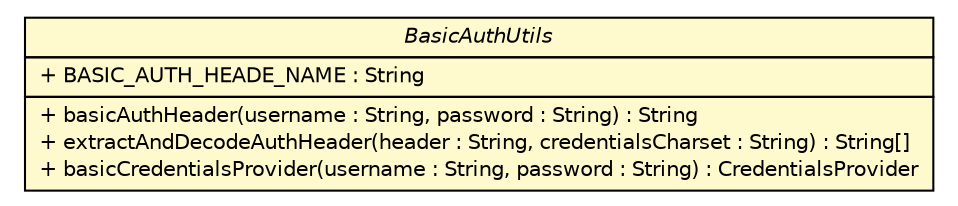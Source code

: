 #!/usr/local/bin/dot
#
# Class diagram 
# Generated by UMLGraph version R5_6-24-gf6e263 (http://www.umlgraph.org/)
#

digraph G {
	edge [fontname="Helvetica",fontsize=10,labelfontname="Helvetica",labelfontsize=10];
	node [fontname="Helvetica",fontsize=10,shape=plaintext];
	nodesep=0.25;
	ranksep=0.5;
	// com.yirendai.oss.lib.common.BasicAuthUtils
	c1552 [label=<<table title="com.yirendai.oss.lib.common.BasicAuthUtils" border="0" cellborder="1" cellspacing="0" cellpadding="2" port="p" bgcolor="lemonChiffon" href="./BasicAuthUtils.html">
		<tr><td><table border="0" cellspacing="0" cellpadding="1">
<tr><td align="center" balign="center"><font face="Helvetica-Oblique"> BasicAuthUtils </font></td></tr>
		</table></td></tr>
		<tr><td><table border="0" cellspacing="0" cellpadding="1">
<tr><td align="left" balign="left"> + BASIC_AUTH_HEADE_NAME : String </td></tr>
		</table></td></tr>
		<tr><td><table border="0" cellspacing="0" cellpadding="1">
<tr><td align="left" balign="left"> + basicAuthHeader(username : String, password : String) : String </td></tr>
<tr><td align="left" balign="left"> + extractAndDecodeAuthHeader(header : String, credentialsCharset : String) : String[] </td></tr>
<tr><td align="left" balign="left"> + basicCredentialsProvider(username : String, password : String) : CredentialsProvider </td></tr>
		</table></td></tr>
		</table>>, URL="./BasicAuthUtils.html", fontname="Helvetica", fontcolor="black", fontsize=10.0];
}

